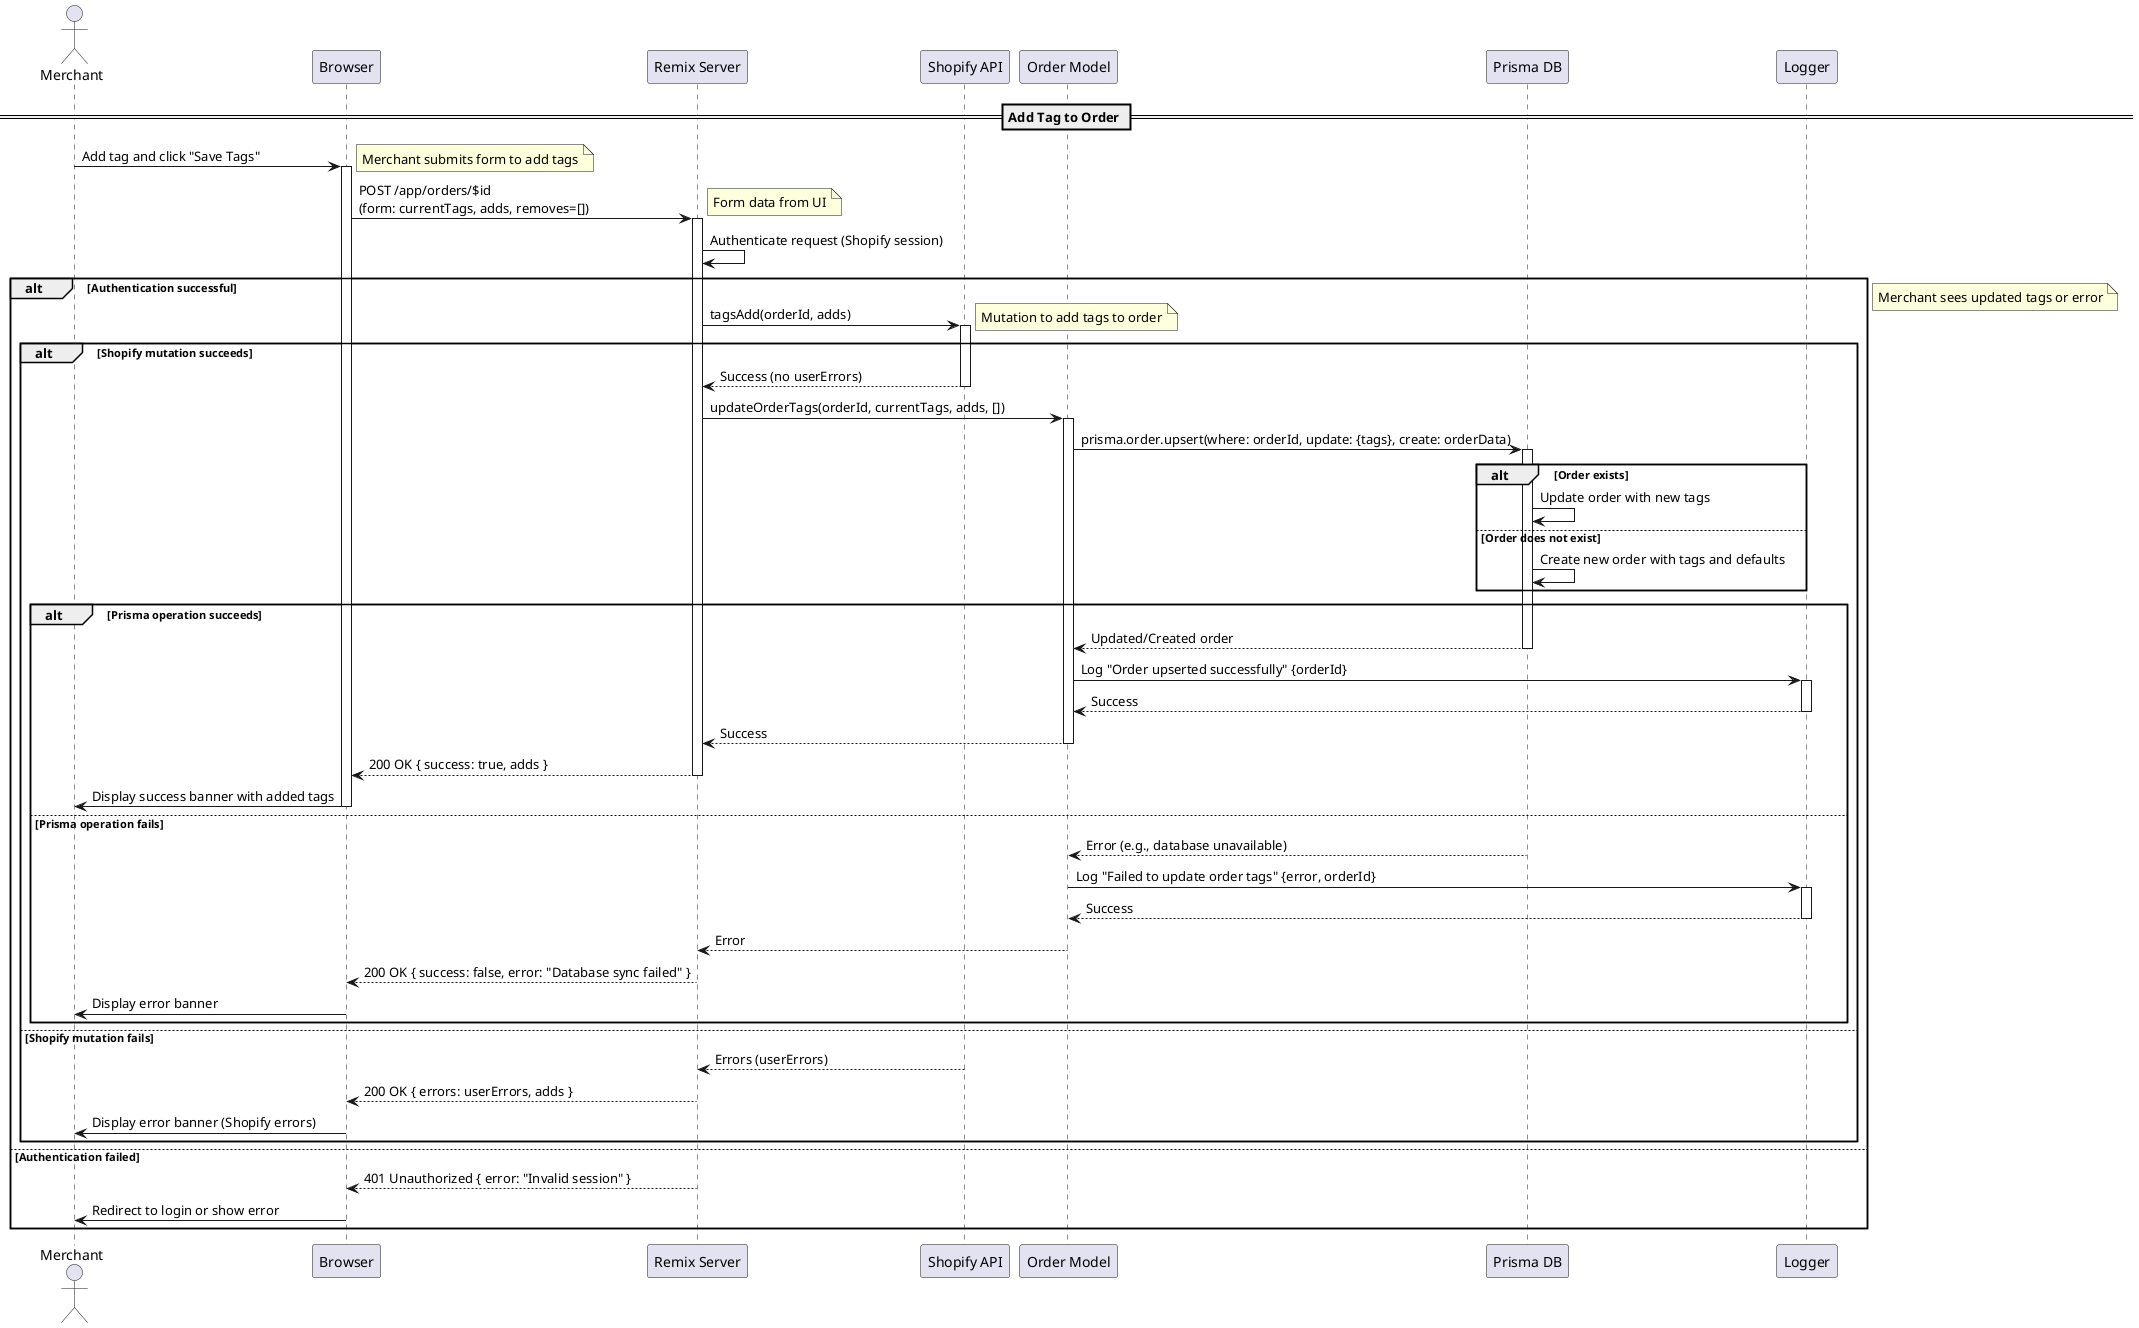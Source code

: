 @startuml
actor Merchant
participant "Browser" as Browser
participant "Remix Server" as Server
participant "Shopify API" as ShopifyAPI
participant "Order Model" as OrderModel
participant "Prisma DB" as Prisma
participant "Logger" as Logger

== Add Tag to Order ==
Merchant -> Browser: Add tag and click "Save Tags"
activate Browser
note right: Merchant submits form to add tags

Browser -> Server: POST /app/orders/$id\n(form: currentTags, adds, removes=[])
activate Server
note right: Form data from UI

Server -> Server: Authenticate request (Shopify session)
alt Authentication successful
    Server -> ShopifyAPI: tagsAdd(orderId, adds)
    activate ShopifyAPI
    note right: Mutation to add tags to order

    alt Shopify mutation succeeds
        ShopifyAPI --> Server: Success (no userErrors)
        deactivate ShopifyAPI

        Server -> OrderModel: updateOrderTags(orderId, currentTags, adds, [])
        activate OrderModel

        OrderModel -> Prisma: prisma.order.upsert(where: orderId, update: {tags}, create: orderData)
        activate Prisma
        alt Order exists
            Prisma -> Prisma: Update order with new tags
        else Order does not exist
            Prisma -> Prisma: Create new order with tags and defaults
        end
        alt Prisma operation succeeds
            Prisma --> OrderModel: Updated/Created order
            deactivate Prisma

            OrderModel -> Logger: Log "Order upserted successfully" {orderId}
            activate Logger
            Logger --> OrderModel: Success
            deactivate Logger

            OrderModel --> Server: Success
            deactivate OrderModel

            Server --> Browser: 200 OK { success: true, adds }
            deactivate Server

            Browser -> Merchant: Display success banner with added tags
            deactivate Browser
        else Prisma operation fails
            Prisma --> OrderModel: Error (e.g., database unavailable)
            deactivate Prisma

            OrderModel -> Logger: Log "Failed to update order tags" {error, orderId}
            activate Logger
            Logger --> OrderModel: Success
            deactivate Logger

            OrderModel --> Server: Error
            deactivate OrderModel

            Server --> Browser: 200 OK { success: false, error: "Database sync failed" }
            deactivate Server

            Browser -> Merchant: Display error banner
            deactivate Browser
        end
    else Shopify mutation fails
        ShopifyAPI --> Server: Errors (userErrors)
        deactivate ShopifyAPI

        Server --> Browser: 200 OK { errors: userErrors, adds }
        deactivate Server

        Browser -> Merchant: Display error banner (Shopify errors)
        deactivate Browser
    end
else Authentication failed
    Server --> Browser: 401 Unauthorized { error: "Invalid session" }
    deactivate Server

    Browser -> Merchant: Redirect to login or show error
    deactivate Browser
end

note right: Merchant sees updated tags or error

@enduml